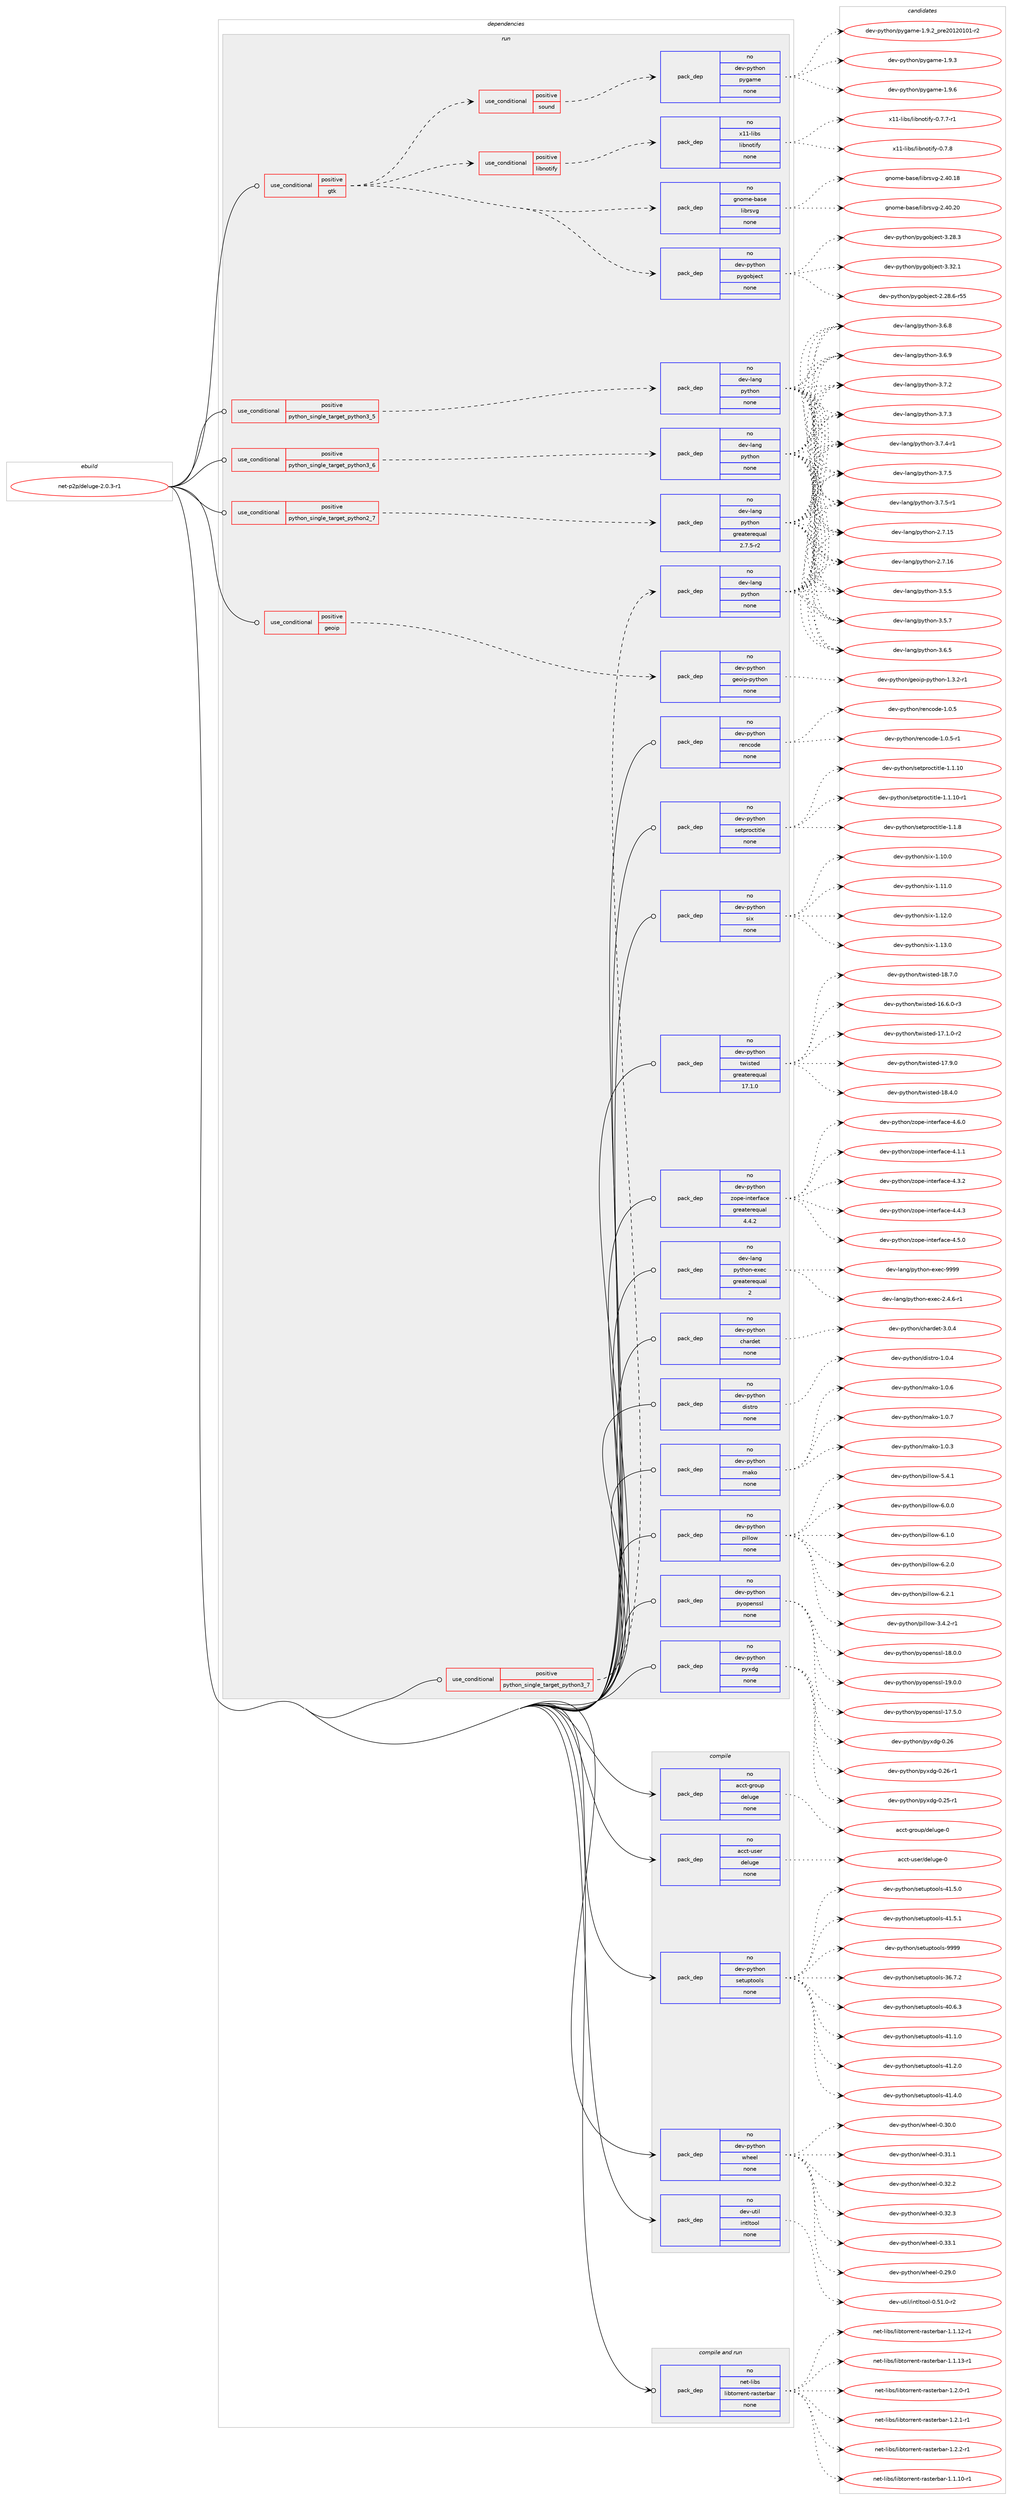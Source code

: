digraph prolog {

# *************
# Graph options
# *************

newrank=true;
concentrate=true;
compound=true;
graph [rankdir=LR,fontname=Helvetica,fontsize=10,ranksep=1.5];#, ranksep=2.5, nodesep=0.2];
edge  [arrowhead=vee];
node  [fontname=Helvetica,fontsize=10];

# **********
# The ebuild
# **********

subgraph cluster_leftcol {
color=gray;
rank=same;
label=<<i>ebuild</i>>;
id [label="net-p2p/deluge-2.0.3-r1", color=red, width=4, href="../net-p2p/deluge-2.0.3-r1.svg"];
}

# ****************
# The dependencies
# ****************

subgraph cluster_midcol {
color=gray;
label=<<i>dependencies</i>>;
subgraph cluster_compile {
fillcolor="#eeeeee";
style=filled;
label=<<i>compile</i>>;
subgraph pack620357 {
dependency839900 [label=<<TABLE BORDER="0" CELLBORDER="1" CELLSPACING="0" CELLPADDING="4" WIDTH="220"><TR><TD ROWSPAN="6" CELLPADDING="30">pack_dep</TD></TR><TR><TD WIDTH="110">no</TD></TR><TR><TD>acct-group</TD></TR><TR><TD>deluge</TD></TR><TR><TD>none</TD></TR><TR><TD></TD></TR></TABLE>>, shape=none, color=blue];
}
id:e -> dependency839900:w [weight=20,style="solid",arrowhead="vee"];
subgraph pack620358 {
dependency839901 [label=<<TABLE BORDER="0" CELLBORDER="1" CELLSPACING="0" CELLPADDING="4" WIDTH="220"><TR><TD ROWSPAN="6" CELLPADDING="30">pack_dep</TD></TR><TR><TD WIDTH="110">no</TD></TR><TR><TD>acct-user</TD></TR><TR><TD>deluge</TD></TR><TR><TD>none</TD></TR><TR><TD></TD></TR></TABLE>>, shape=none, color=blue];
}
id:e -> dependency839901:w [weight=20,style="solid",arrowhead="vee"];
subgraph pack620359 {
dependency839902 [label=<<TABLE BORDER="0" CELLBORDER="1" CELLSPACING="0" CELLPADDING="4" WIDTH="220"><TR><TD ROWSPAN="6" CELLPADDING="30">pack_dep</TD></TR><TR><TD WIDTH="110">no</TD></TR><TR><TD>dev-python</TD></TR><TR><TD>setuptools</TD></TR><TR><TD>none</TD></TR><TR><TD></TD></TR></TABLE>>, shape=none, color=blue];
}
id:e -> dependency839902:w [weight=20,style="solid",arrowhead="vee"];
subgraph pack620360 {
dependency839903 [label=<<TABLE BORDER="0" CELLBORDER="1" CELLSPACING="0" CELLPADDING="4" WIDTH="220"><TR><TD ROWSPAN="6" CELLPADDING="30">pack_dep</TD></TR><TR><TD WIDTH="110">no</TD></TR><TR><TD>dev-python</TD></TR><TR><TD>wheel</TD></TR><TR><TD>none</TD></TR><TR><TD></TD></TR></TABLE>>, shape=none, color=blue];
}
id:e -> dependency839903:w [weight=20,style="solid",arrowhead="vee"];
subgraph pack620361 {
dependency839904 [label=<<TABLE BORDER="0" CELLBORDER="1" CELLSPACING="0" CELLPADDING="4" WIDTH="220"><TR><TD ROWSPAN="6" CELLPADDING="30">pack_dep</TD></TR><TR><TD WIDTH="110">no</TD></TR><TR><TD>dev-util</TD></TR><TR><TD>intltool</TD></TR><TR><TD>none</TD></TR><TR><TD></TD></TR></TABLE>>, shape=none, color=blue];
}
id:e -> dependency839904:w [weight=20,style="solid",arrowhead="vee"];
}
subgraph cluster_compileandrun {
fillcolor="#eeeeee";
style=filled;
label=<<i>compile and run</i>>;
subgraph pack620362 {
dependency839905 [label=<<TABLE BORDER="0" CELLBORDER="1" CELLSPACING="0" CELLPADDING="4" WIDTH="220"><TR><TD ROWSPAN="6" CELLPADDING="30">pack_dep</TD></TR><TR><TD WIDTH="110">no</TD></TR><TR><TD>net-libs</TD></TR><TR><TD>libtorrent-rasterbar</TD></TR><TR><TD>none</TD></TR><TR><TD></TD></TR></TABLE>>, shape=none, color=blue];
}
id:e -> dependency839905:w [weight=20,style="solid",arrowhead="odotvee"];
}
subgraph cluster_run {
fillcolor="#eeeeee";
style=filled;
label=<<i>run</i>>;
subgraph cond204721 {
dependency839906 [label=<<TABLE BORDER="0" CELLBORDER="1" CELLSPACING="0" CELLPADDING="4"><TR><TD ROWSPAN="3" CELLPADDING="10">use_conditional</TD></TR><TR><TD>positive</TD></TR><TR><TD>geoip</TD></TR></TABLE>>, shape=none, color=red];
subgraph pack620363 {
dependency839907 [label=<<TABLE BORDER="0" CELLBORDER="1" CELLSPACING="0" CELLPADDING="4" WIDTH="220"><TR><TD ROWSPAN="6" CELLPADDING="30">pack_dep</TD></TR><TR><TD WIDTH="110">no</TD></TR><TR><TD>dev-python</TD></TR><TR><TD>geoip-python</TD></TR><TR><TD>none</TD></TR><TR><TD></TD></TR></TABLE>>, shape=none, color=blue];
}
dependency839906:e -> dependency839907:w [weight=20,style="dashed",arrowhead="vee"];
}
id:e -> dependency839906:w [weight=20,style="solid",arrowhead="odot"];
subgraph cond204722 {
dependency839908 [label=<<TABLE BORDER="0" CELLBORDER="1" CELLSPACING="0" CELLPADDING="4"><TR><TD ROWSPAN="3" CELLPADDING="10">use_conditional</TD></TR><TR><TD>positive</TD></TR><TR><TD>gtk</TD></TR></TABLE>>, shape=none, color=red];
subgraph cond204723 {
dependency839909 [label=<<TABLE BORDER="0" CELLBORDER="1" CELLSPACING="0" CELLPADDING="4"><TR><TD ROWSPAN="3" CELLPADDING="10">use_conditional</TD></TR><TR><TD>positive</TD></TR><TR><TD>sound</TD></TR></TABLE>>, shape=none, color=red];
subgraph pack620364 {
dependency839910 [label=<<TABLE BORDER="0" CELLBORDER="1" CELLSPACING="0" CELLPADDING="4" WIDTH="220"><TR><TD ROWSPAN="6" CELLPADDING="30">pack_dep</TD></TR><TR><TD WIDTH="110">no</TD></TR><TR><TD>dev-python</TD></TR><TR><TD>pygame</TD></TR><TR><TD>none</TD></TR><TR><TD></TD></TR></TABLE>>, shape=none, color=blue];
}
dependency839909:e -> dependency839910:w [weight=20,style="dashed",arrowhead="vee"];
}
dependency839908:e -> dependency839909:w [weight=20,style="dashed",arrowhead="vee"];
subgraph pack620365 {
dependency839911 [label=<<TABLE BORDER="0" CELLBORDER="1" CELLSPACING="0" CELLPADDING="4" WIDTH="220"><TR><TD ROWSPAN="6" CELLPADDING="30">pack_dep</TD></TR><TR><TD WIDTH="110">no</TD></TR><TR><TD>dev-python</TD></TR><TR><TD>pygobject</TD></TR><TR><TD>none</TD></TR><TR><TD></TD></TR></TABLE>>, shape=none, color=blue];
}
dependency839908:e -> dependency839911:w [weight=20,style="dashed",arrowhead="vee"];
subgraph pack620366 {
dependency839912 [label=<<TABLE BORDER="0" CELLBORDER="1" CELLSPACING="0" CELLPADDING="4" WIDTH="220"><TR><TD ROWSPAN="6" CELLPADDING="30">pack_dep</TD></TR><TR><TD WIDTH="110">no</TD></TR><TR><TD>gnome-base</TD></TR><TR><TD>librsvg</TD></TR><TR><TD>none</TD></TR><TR><TD></TD></TR></TABLE>>, shape=none, color=blue];
}
dependency839908:e -> dependency839912:w [weight=20,style="dashed",arrowhead="vee"];
subgraph cond204724 {
dependency839913 [label=<<TABLE BORDER="0" CELLBORDER="1" CELLSPACING="0" CELLPADDING="4"><TR><TD ROWSPAN="3" CELLPADDING="10">use_conditional</TD></TR><TR><TD>positive</TD></TR><TR><TD>libnotify</TD></TR></TABLE>>, shape=none, color=red];
subgraph pack620367 {
dependency839914 [label=<<TABLE BORDER="0" CELLBORDER="1" CELLSPACING="0" CELLPADDING="4" WIDTH="220"><TR><TD ROWSPAN="6" CELLPADDING="30">pack_dep</TD></TR><TR><TD WIDTH="110">no</TD></TR><TR><TD>x11-libs</TD></TR><TR><TD>libnotify</TD></TR><TR><TD>none</TD></TR><TR><TD></TD></TR></TABLE>>, shape=none, color=blue];
}
dependency839913:e -> dependency839914:w [weight=20,style="dashed",arrowhead="vee"];
}
dependency839908:e -> dependency839913:w [weight=20,style="dashed",arrowhead="vee"];
}
id:e -> dependency839908:w [weight=20,style="solid",arrowhead="odot"];
subgraph cond204725 {
dependency839915 [label=<<TABLE BORDER="0" CELLBORDER="1" CELLSPACING="0" CELLPADDING="4"><TR><TD ROWSPAN="3" CELLPADDING="10">use_conditional</TD></TR><TR><TD>positive</TD></TR><TR><TD>python_single_target_python2_7</TD></TR></TABLE>>, shape=none, color=red];
subgraph pack620368 {
dependency839916 [label=<<TABLE BORDER="0" CELLBORDER="1" CELLSPACING="0" CELLPADDING="4" WIDTH="220"><TR><TD ROWSPAN="6" CELLPADDING="30">pack_dep</TD></TR><TR><TD WIDTH="110">no</TD></TR><TR><TD>dev-lang</TD></TR><TR><TD>python</TD></TR><TR><TD>greaterequal</TD></TR><TR><TD>2.7.5-r2</TD></TR></TABLE>>, shape=none, color=blue];
}
dependency839915:e -> dependency839916:w [weight=20,style="dashed",arrowhead="vee"];
}
id:e -> dependency839915:w [weight=20,style="solid",arrowhead="odot"];
subgraph cond204726 {
dependency839917 [label=<<TABLE BORDER="0" CELLBORDER="1" CELLSPACING="0" CELLPADDING="4"><TR><TD ROWSPAN="3" CELLPADDING="10">use_conditional</TD></TR><TR><TD>positive</TD></TR><TR><TD>python_single_target_python3_5</TD></TR></TABLE>>, shape=none, color=red];
subgraph pack620369 {
dependency839918 [label=<<TABLE BORDER="0" CELLBORDER="1" CELLSPACING="0" CELLPADDING="4" WIDTH="220"><TR><TD ROWSPAN="6" CELLPADDING="30">pack_dep</TD></TR><TR><TD WIDTH="110">no</TD></TR><TR><TD>dev-lang</TD></TR><TR><TD>python</TD></TR><TR><TD>none</TD></TR><TR><TD></TD></TR></TABLE>>, shape=none, color=blue];
}
dependency839917:e -> dependency839918:w [weight=20,style="dashed",arrowhead="vee"];
}
id:e -> dependency839917:w [weight=20,style="solid",arrowhead="odot"];
subgraph cond204727 {
dependency839919 [label=<<TABLE BORDER="0" CELLBORDER="1" CELLSPACING="0" CELLPADDING="4"><TR><TD ROWSPAN="3" CELLPADDING="10">use_conditional</TD></TR><TR><TD>positive</TD></TR><TR><TD>python_single_target_python3_6</TD></TR></TABLE>>, shape=none, color=red];
subgraph pack620370 {
dependency839920 [label=<<TABLE BORDER="0" CELLBORDER="1" CELLSPACING="0" CELLPADDING="4" WIDTH="220"><TR><TD ROWSPAN="6" CELLPADDING="30">pack_dep</TD></TR><TR><TD WIDTH="110">no</TD></TR><TR><TD>dev-lang</TD></TR><TR><TD>python</TD></TR><TR><TD>none</TD></TR><TR><TD></TD></TR></TABLE>>, shape=none, color=blue];
}
dependency839919:e -> dependency839920:w [weight=20,style="dashed",arrowhead="vee"];
}
id:e -> dependency839919:w [weight=20,style="solid",arrowhead="odot"];
subgraph cond204728 {
dependency839921 [label=<<TABLE BORDER="0" CELLBORDER="1" CELLSPACING="0" CELLPADDING="4"><TR><TD ROWSPAN="3" CELLPADDING="10">use_conditional</TD></TR><TR><TD>positive</TD></TR><TR><TD>python_single_target_python3_7</TD></TR></TABLE>>, shape=none, color=red];
subgraph pack620371 {
dependency839922 [label=<<TABLE BORDER="0" CELLBORDER="1" CELLSPACING="0" CELLPADDING="4" WIDTH="220"><TR><TD ROWSPAN="6" CELLPADDING="30">pack_dep</TD></TR><TR><TD WIDTH="110">no</TD></TR><TR><TD>dev-lang</TD></TR><TR><TD>python</TD></TR><TR><TD>none</TD></TR><TR><TD></TD></TR></TABLE>>, shape=none, color=blue];
}
dependency839921:e -> dependency839922:w [weight=20,style="dashed",arrowhead="vee"];
}
id:e -> dependency839921:w [weight=20,style="solid",arrowhead="odot"];
subgraph pack620372 {
dependency839923 [label=<<TABLE BORDER="0" CELLBORDER="1" CELLSPACING="0" CELLPADDING="4" WIDTH="220"><TR><TD ROWSPAN="6" CELLPADDING="30">pack_dep</TD></TR><TR><TD WIDTH="110">no</TD></TR><TR><TD>dev-lang</TD></TR><TR><TD>python-exec</TD></TR><TR><TD>greaterequal</TD></TR><TR><TD>2</TD></TR></TABLE>>, shape=none, color=blue];
}
id:e -> dependency839923:w [weight=20,style="solid",arrowhead="odot"];
subgraph pack620373 {
dependency839924 [label=<<TABLE BORDER="0" CELLBORDER="1" CELLSPACING="0" CELLPADDING="4" WIDTH="220"><TR><TD ROWSPAN="6" CELLPADDING="30">pack_dep</TD></TR><TR><TD WIDTH="110">no</TD></TR><TR><TD>dev-python</TD></TR><TR><TD>chardet</TD></TR><TR><TD>none</TD></TR><TR><TD></TD></TR></TABLE>>, shape=none, color=blue];
}
id:e -> dependency839924:w [weight=20,style="solid",arrowhead="odot"];
subgraph pack620374 {
dependency839925 [label=<<TABLE BORDER="0" CELLBORDER="1" CELLSPACING="0" CELLPADDING="4" WIDTH="220"><TR><TD ROWSPAN="6" CELLPADDING="30">pack_dep</TD></TR><TR><TD WIDTH="110">no</TD></TR><TR><TD>dev-python</TD></TR><TR><TD>distro</TD></TR><TR><TD>none</TD></TR><TR><TD></TD></TR></TABLE>>, shape=none, color=blue];
}
id:e -> dependency839925:w [weight=20,style="solid",arrowhead="odot"];
subgraph pack620375 {
dependency839926 [label=<<TABLE BORDER="0" CELLBORDER="1" CELLSPACING="0" CELLPADDING="4" WIDTH="220"><TR><TD ROWSPAN="6" CELLPADDING="30">pack_dep</TD></TR><TR><TD WIDTH="110">no</TD></TR><TR><TD>dev-python</TD></TR><TR><TD>mako</TD></TR><TR><TD>none</TD></TR><TR><TD></TD></TR></TABLE>>, shape=none, color=blue];
}
id:e -> dependency839926:w [weight=20,style="solid",arrowhead="odot"];
subgraph pack620376 {
dependency839927 [label=<<TABLE BORDER="0" CELLBORDER="1" CELLSPACING="0" CELLPADDING="4" WIDTH="220"><TR><TD ROWSPAN="6" CELLPADDING="30">pack_dep</TD></TR><TR><TD WIDTH="110">no</TD></TR><TR><TD>dev-python</TD></TR><TR><TD>pillow</TD></TR><TR><TD>none</TD></TR><TR><TD></TD></TR></TABLE>>, shape=none, color=blue];
}
id:e -> dependency839927:w [weight=20,style="solid",arrowhead="odot"];
subgraph pack620377 {
dependency839928 [label=<<TABLE BORDER="0" CELLBORDER="1" CELLSPACING="0" CELLPADDING="4" WIDTH="220"><TR><TD ROWSPAN="6" CELLPADDING="30">pack_dep</TD></TR><TR><TD WIDTH="110">no</TD></TR><TR><TD>dev-python</TD></TR><TR><TD>pyopenssl</TD></TR><TR><TD>none</TD></TR><TR><TD></TD></TR></TABLE>>, shape=none, color=blue];
}
id:e -> dependency839928:w [weight=20,style="solid",arrowhead="odot"];
subgraph pack620378 {
dependency839929 [label=<<TABLE BORDER="0" CELLBORDER="1" CELLSPACING="0" CELLPADDING="4" WIDTH="220"><TR><TD ROWSPAN="6" CELLPADDING="30">pack_dep</TD></TR><TR><TD WIDTH="110">no</TD></TR><TR><TD>dev-python</TD></TR><TR><TD>pyxdg</TD></TR><TR><TD>none</TD></TR><TR><TD></TD></TR></TABLE>>, shape=none, color=blue];
}
id:e -> dependency839929:w [weight=20,style="solid",arrowhead="odot"];
subgraph pack620379 {
dependency839930 [label=<<TABLE BORDER="0" CELLBORDER="1" CELLSPACING="0" CELLPADDING="4" WIDTH="220"><TR><TD ROWSPAN="6" CELLPADDING="30">pack_dep</TD></TR><TR><TD WIDTH="110">no</TD></TR><TR><TD>dev-python</TD></TR><TR><TD>rencode</TD></TR><TR><TD>none</TD></TR><TR><TD></TD></TR></TABLE>>, shape=none, color=blue];
}
id:e -> dependency839930:w [weight=20,style="solid",arrowhead="odot"];
subgraph pack620380 {
dependency839931 [label=<<TABLE BORDER="0" CELLBORDER="1" CELLSPACING="0" CELLPADDING="4" WIDTH="220"><TR><TD ROWSPAN="6" CELLPADDING="30">pack_dep</TD></TR><TR><TD WIDTH="110">no</TD></TR><TR><TD>dev-python</TD></TR><TR><TD>setproctitle</TD></TR><TR><TD>none</TD></TR><TR><TD></TD></TR></TABLE>>, shape=none, color=blue];
}
id:e -> dependency839931:w [weight=20,style="solid",arrowhead="odot"];
subgraph pack620381 {
dependency839932 [label=<<TABLE BORDER="0" CELLBORDER="1" CELLSPACING="0" CELLPADDING="4" WIDTH="220"><TR><TD ROWSPAN="6" CELLPADDING="30">pack_dep</TD></TR><TR><TD WIDTH="110">no</TD></TR><TR><TD>dev-python</TD></TR><TR><TD>six</TD></TR><TR><TD>none</TD></TR><TR><TD></TD></TR></TABLE>>, shape=none, color=blue];
}
id:e -> dependency839932:w [weight=20,style="solid",arrowhead="odot"];
subgraph pack620382 {
dependency839933 [label=<<TABLE BORDER="0" CELLBORDER="1" CELLSPACING="0" CELLPADDING="4" WIDTH="220"><TR><TD ROWSPAN="6" CELLPADDING="30">pack_dep</TD></TR><TR><TD WIDTH="110">no</TD></TR><TR><TD>dev-python</TD></TR><TR><TD>twisted</TD></TR><TR><TD>greaterequal</TD></TR><TR><TD>17.1.0</TD></TR></TABLE>>, shape=none, color=blue];
}
id:e -> dependency839933:w [weight=20,style="solid",arrowhead="odot"];
subgraph pack620383 {
dependency839934 [label=<<TABLE BORDER="0" CELLBORDER="1" CELLSPACING="0" CELLPADDING="4" WIDTH="220"><TR><TD ROWSPAN="6" CELLPADDING="30">pack_dep</TD></TR><TR><TD WIDTH="110">no</TD></TR><TR><TD>dev-python</TD></TR><TR><TD>zope-interface</TD></TR><TR><TD>greaterequal</TD></TR><TR><TD>4.4.2</TD></TR></TABLE>>, shape=none, color=blue];
}
id:e -> dependency839934:w [weight=20,style="solid",arrowhead="odot"];
}
}

# **************
# The candidates
# **************

subgraph cluster_choices {
rank=same;
color=gray;
label=<<i>candidates</i>>;

subgraph choice620357 {
color=black;
nodesep=1;
choice97999911645103114111117112471001011081171031014548 [label="acct-group/deluge-0", color=red, width=4,href="../acct-group/deluge-0.svg"];
dependency839900:e -> choice97999911645103114111117112471001011081171031014548:w [style=dotted,weight="100"];
}
subgraph choice620358 {
color=black;
nodesep=1;
choice97999911645117115101114471001011081171031014548 [label="acct-user/deluge-0", color=red, width=4,href="../acct-user/deluge-0.svg"];
dependency839901:e -> choice97999911645117115101114471001011081171031014548:w [style=dotted,weight="100"];
}
subgraph choice620359 {
color=black;
nodesep=1;
choice100101118451121211161041111104711510111611711211611111110811545515446554650 [label="dev-python/setuptools-36.7.2", color=red, width=4,href="../dev-python/setuptools-36.7.2.svg"];
choice100101118451121211161041111104711510111611711211611111110811545524846544651 [label="dev-python/setuptools-40.6.3", color=red, width=4,href="../dev-python/setuptools-40.6.3.svg"];
choice100101118451121211161041111104711510111611711211611111110811545524946494648 [label="dev-python/setuptools-41.1.0", color=red, width=4,href="../dev-python/setuptools-41.1.0.svg"];
choice100101118451121211161041111104711510111611711211611111110811545524946504648 [label="dev-python/setuptools-41.2.0", color=red, width=4,href="../dev-python/setuptools-41.2.0.svg"];
choice100101118451121211161041111104711510111611711211611111110811545524946524648 [label="dev-python/setuptools-41.4.0", color=red, width=4,href="../dev-python/setuptools-41.4.0.svg"];
choice100101118451121211161041111104711510111611711211611111110811545524946534648 [label="dev-python/setuptools-41.5.0", color=red, width=4,href="../dev-python/setuptools-41.5.0.svg"];
choice100101118451121211161041111104711510111611711211611111110811545524946534649 [label="dev-python/setuptools-41.5.1", color=red, width=4,href="../dev-python/setuptools-41.5.1.svg"];
choice10010111845112121116104111110471151011161171121161111111081154557575757 [label="dev-python/setuptools-9999", color=red, width=4,href="../dev-python/setuptools-9999.svg"];
dependency839902:e -> choice100101118451121211161041111104711510111611711211611111110811545515446554650:w [style=dotted,weight="100"];
dependency839902:e -> choice100101118451121211161041111104711510111611711211611111110811545524846544651:w [style=dotted,weight="100"];
dependency839902:e -> choice100101118451121211161041111104711510111611711211611111110811545524946494648:w [style=dotted,weight="100"];
dependency839902:e -> choice100101118451121211161041111104711510111611711211611111110811545524946504648:w [style=dotted,weight="100"];
dependency839902:e -> choice100101118451121211161041111104711510111611711211611111110811545524946524648:w [style=dotted,weight="100"];
dependency839902:e -> choice100101118451121211161041111104711510111611711211611111110811545524946534648:w [style=dotted,weight="100"];
dependency839902:e -> choice100101118451121211161041111104711510111611711211611111110811545524946534649:w [style=dotted,weight="100"];
dependency839902:e -> choice10010111845112121116104111110471151011161171121161111111081154557575757:w [style=dotted,weight="100"];
}
subgraph choice620360 {
color=black;
nodesep=1;
choice100101118451121211161041111104711910410110110845484650574648 [label="dev-python/wheel-0.29.0", color=red, width=4,href="../dev-python/wheel-0.29.0.svg"];
choice100101118451121211161041111104711910410110110845484651484648 [label="dev-python/wheel-0.30.0", color=red, width=4,href="../dev-python/wheel-0.30.0.svg"];
choice100101118451121211161041111104711910410110110845484651494649 [label="dev-python/wheel-0.31.1", color=red, width=4,href="../dev-python/wheel-0.31.1.svg"];
choice100101118451121211161041111104711910410110110845484651504650 [label="dev-python/wheel-0.32.2", color=red, width=4,href="../dev-python/wheel-0.32.2.svg"];
choice100101118451121211161041111104711910410110110845484651504651 [label="dev-python/wheel-0.32.3", color=red, width=4,href="../dev-python/wheel-0.32.3.svg"];
choice100101118451121211161041111104711910410110110845484651514649 [label="dev-python/wheel-0.33.1", color=red, width=4,href="../dev-python/wheel-0.33.1.svg"];
dependency839903:e -> choice100101118451121211161041111104711910410110110845484650574648:w [style=dotted,weight="100"];
dependency839903:e -> choice100101118451121211161041111104711910410110110845484651484648:w [style=dotted,weight="100"];
dependency839903:e -> choice100101118451121211161041111104711910410110110845484651494649:w [style=dotted,weight="100"];
dependency839903:e -> choice100101118451121211161041111104711910410110110845484651504650:w [style=dotted,weight="100"];
dependency839903:e -> choice100101118451121211161041111104711910410110110845484651504651:w [style=dotted,weight="100"];
dependency839903:e -> choice100101118451121211161041111104711910410110110845484651514649:w [style=dotted,weight="100"];
}
subgraph choice620361 {
color=black;
nodesep=1;
choice1001011184511711610510847105110116108116111111108454846534946484511450 [label="dev-util/intltool-0.51.0-r2", color=red, width=4,href="../dev-util/intltool-0.51.0-r2.svg"];
dependency839904:e -> choice1001011184511711610510847105110116108116111111108454846534946484511450:w [style=dotted,weight="100"];
}
subgraph choice620362 {
color=black;
nodesep=1;
choice1101011164510810598115471081059811611111411410111011645114971151161011149897114454946494649484511449 [label="net-libs/libtorrent-rasterbar-1.1.10-r1", color=red, width=4,href="../net-libs/libtorrent-rasterbar-1.1.10-r1.svg"];
choice1101011164510810598115471081059811611111411410111011645114971151161011149897114454946494649504511449 [label="net-libs/libtorrent-rasterbar-1.1.12-r1", color=red, width=4,href="../net-libs/libtorrent-rasterbar-1.1.12-r1.svg"];
choice1101011164510810598115471081059811611111411410111011645114971151161011149897114454946494649514511449 [label="net-libs/libtorrent-rasterbar-1.1.13-r1", color=red, width=4,href="../net-libs/libtorrent-rasterbar-1.1.13-r1.svg"];
choice11010111645108105981154710810598116111114114101110116451149711511610111498971144549465046484511449 [label="net-libs/libtorrent-rasterbar-1.2.0-r1", color=red, width=4,href="../net-libs/libtorrent-rasterbar-1.2.0-r1.svg"];
choice11010111645108105981154710810598116111114114101110116451149711511610111498971144549465046494511449 [label="net-libs/libtorrent-rasterbar-1.2.1-r1", color=red, width=4,href="../net-libs/libtorrent-rasterbar-1.2.1-r1.svg"];
choice11010111645108105981154710810598116111114114101110116451149711511610111498971144549465046504511449 [label="net-libs/libtorrent-rasterbar-1.2.2-r1", color=red, width=4,href="../net-libs/libtorrent-rasterbar-1.2.2-r1.svg"];
dependency839905:e -> choice1101011164510810598115471081059811611111411410111011645114971151161011149897114454946494649484511449:w [style=dotted,weight="100"];
dependency839905:e -> choice1101011164510810598115471081059811611111411410111011645114971151161011149897114454946494649504511449:w [style=dotted,weight="100"];
dependency839905:e -> choice1101011164510810598115471081059811611111411410111011645114971151161011149897114454946494649514511449:w [style=dotted,weight="100"];
dependency839905:e -> choice11010111645108105981154710810598116111114114101110116451149711511610111498971144549465046484511449:w [style=dotted,weight="100"];
dependency839905:e -> choice11010111645108105981154710810598116111114114101110116451149711511610111498971144549465046494511449:w [style=dotted,weight="100"];
dependency839905:e -> choice11010111645108105981154710810598116111114114101110116451149711511610111498971144549465046504511449:w [style=dotted,weight="100"];
}
subgraph choice620363 {
color=black;
nodesep=1;
choice1001011184511212111610411111047103101111105112451121211161041111104549465146504511449 [label="dev-python/geoip-python-1.3.2-r1", color=red, width=4,href="../dev-python/geoip-python-1.3.2-r1.svg"];
dependency839907:e -> choice1001011184511212111610411111047103101111105112451121211161041111104549465146504511449:w [style=dotted,weight="100"];
}
subgraph choice620364 {
color=black;
nodesep=1;
choice1001011184511212111610411111047112121103971091014549465746509511211410150484950484948494511450 [label="dev-python/pygame-1.9.2_pre20120101-r2", color=red, width=4,href="../dev-python/pygame-1.9.2_pre20120101-r2.svg"];
choice100101118451121211161041111104711212110397109101454946574651 [label="dev-python/pygame-1.9.3", color=red, width=4,href="../dev-python/pygame-1.9.3.svg"];
choice100101118451121211161041111104711212110397109101454946574654 [label="dev-python/pygame-1.9.6", color=red, width=4,href="../dev-python/pygame-1.9.6.svg"];
dependency839910:e -> choice1001011184511212111610411111047112121103971091014549465746509511211410150484950484948494511450:w [style=dotted,weight="100"];
dependency839910:e -> choice100101118451121211161041111104711212110397109101454946574651:w [style=dotted,weight="100"];
dependency839910:e -> choice100101118451121211161041111104711212110397109101454946574654:w [style=dotted,weight="100"];
}
subgraph choice620365 {
color=black;
nodesep=1;
choice1001011184511212111610411111047112121103111981061019911645504650564654451145353 [label="dev-python/pygobject-2.28.6-r55", color=red, width=4,href="../dev-python/pygobject-2.28.6-r55.svg"];
choice1001011184511212111610411111047112121103111981061019911645514650564651 [label="dev-python/pygobject-3.28.3", color=red, width=4,href="../dev-python/pygobject-3.28.3.svg"];
choice1001011184511212111610411111047112121103111981061019911645514651504649 [label="dev-python/pygobject-3.32.1", color=red, width=4,href="../dev-python/pygobject-3.32.1.svg"];
dependency839911:e -> choice1001011184511212111610411111047112121103111981061019911645504650564654451145353:w [style=dotted,weight="100"];
dependency839911:e -> choice1001011184511212111610411111047112121103111981061019911645514650564651:w [style=dotted,weight="100"];
dependency839911:e -> choice1001011184511212111610411111047112121103111981061019911645514651504649:w [style=dotted,weight="100"];
}
subgraph choice620366 {
color=black;
nodesep=1;
choice10311011110910145989711510147108105981141151181034550465248464956 [label="gnome-base/librsvg-2.40.18", color=red, width=4,href="../gnome-base/librsvg-2.40.18.svg"];
choice10311011110910145989711510147108105981141151181034550465248465048 [label="gnome-base/librsvg-2.40.20", color=red, width=4,href="../gnome-base/librsvg-2.40.20.svg"];
dependency839912:e -> choice10311011110910145989711510147108105981141151181034550465248464956:w [style=dotted,weight="100"];
dependency839912:e -> choice10311011110910145989711510147108105981141151181034550465248465048:w [style=dotted,weight="100"];
}
subgraph choice620367 {
color=black;
nodesep=1;
choice1204949451081059811547108105981101111161051021214548465546554511449 [label="x11-libs/libnotify-0.7.7-r1", color=red, width=4,href="../x11-libs/libnotify-0.7.7-r1.svg"];
choice120494945108105981154710810598110111116105102121454846554656 [label="x11-libs/libnotify-0.7.8", color=red, width=4,href="../x11-libs/libnotify-0.7.8.svg"];
dependency839914:e -> choice1204949451081059811547108105981101111161051021214548465546554511449:w [style=dotted,weight="100"];
dependency839914:e -> choice120494945108105981154710810598110111116105102121454846554656:w [style=dotted,weight="100"];
}
subgraph choice620368 {
color=black;
nodesep=1;
choice10010111845108971101034711212111610411111045504655464953 [label="dev-lang/python-2.7.15", color=red, width=4,href="../dev-lang/python-2.7.15.svg"];
choice10010111845108971101034711212111610411111045504655464954 [label="dev-lang/python-2.7.16", color=red, width=4,href="../dev-lang/python-2.7.16.svg"];
choice100101118451089711010347112121116104111110455146534653 [label="dev-lang/python-3.5.5", color=red, width=4,href="../dev-lang/python-3.5.5.svg"];
choice100101118451089711010347112121116104111110455146534655 [label="dev-lang/python-3.5.7", color=red, width=4,href="../dev-lang/python-3.5.7.svg"];
choice100101118451089711010347112121116104111110455146544653 [label="dev-lang/python-3.6.5", color=red, width=4,href="../dev-lang/python-3.6.5.svg"];
choice100101118451089711010347112121116104111110455146544656 [label="dev-lang/python-3.6.8", color=red, width=4,href="../dev-lang/python-3.6.8.svg"];
choice100101118451089711010347112121116104111110455146544657 [label="dev-lang/python-3.6.9", color=red, width=4,href="../dev-lang/python-3.6.9.svg"];
choice100101118451089711010347112121116104111110455146554650 [label="dev-lang/python-3.7.2", color=red, width=4,href="../dev-lang/python-3.7.2.svg"];
choice100101118451089711010347112121116104111110455146554651 [label="dev-lang/python-3.7.3", color=red, width=4,href="../dev-lang/python-3.7.3.svg"];
choice1001011184510897110103471121211161041111104551465546524511449 [label="dev-lang/python-3.7.4-r1", color=red, width=4,href="../dev-lang/python-3.7.4-r1.svg"];
choice100101118451089711010347112121116104111110455146554653 [label="dev-lang/python-3.7.5", color=red, width=4,href="../dev-lang/python-3.7.5.svg"];
choice1001011184510897110103471121211161041111104551465546534511449 [label="dev-lang/python-3.7.5-r1", color=red, width=4,href="../dev-lang/python-3.7.5-r1.svg"];
dependency839916:e -> choice10010111845108971101034711212111610411111045504655464953:w [style=dotted,weight="100"];
dependency839916:e -> choice10010111845108971101034711212111610411111045504655464954:w [style=dotted,weight="100"];
dependency839916:e -> choice100101118451089711010347112121116104111110455146534653:w [style=dotted,weight="100"];
dependency839916:e -> choice100101118451089711010347112121116104111110455146534655:w [style=dotted,weight="100"];
dependency839916:e -> choice100101118451089711010347112121116104111110455146544653:w [style=dotted,weight="100"];
dependency839916:e -> choice100101118451089711010347112121116104111110455146544656:w [style=dotted,weight="100"];
dependency839916:e -> choice100101118451089711010347112121116104111110455146544657:w [style=dotted,weight="100"];
dependency839916:e -> choice100101118451089711010347112121116104111110455146554650:w [style=dotted,weight="100"];
dependency839916:e -> choice100101118451089711010347112121116104111110455146554651:w [style=dotted,weight="100"];
dependency839916:e -> choice1001011184510897110103471121211161041111104551465546524511449:w [style=dotted,weight="100"];
dependency839916:e -> choice100101118451089711010347112121116104111110455146554653:w [style=dotted,weight="100"];
dependency839916:e -> choice1001011184510897110103471121211161041111104551465546534511449:w [style=dotted,weight="100"];
}
subgraph choice620369 {
color=black;
nodesep=1;
choice10010111845108971101034711212111610411111045504655464953 [label="dev-lang/python-2.7.15", color=red, width=4,href="../dev-lang/python-2.7.15.svg"];
choice10010111845108971101034711212111610411111045504655464954 [label="dev-lang/python-2.7.16", color=red, width=4,href="../dev-lang/python-2.7.16.svg"];
choice100101118451089711010347112121116104111110455146534653 [label="dev-lang/python-3.5.5", color=red, width=4,href="../dev-lang/python-3.5.5.svg"];
choice100101118451089711010347112121116104111110455146534655 [label="dev-lang/python-3.5.7", color=red, width=4,href="../dev-lang/python-3.5.7.svg"];
choice100101118451089711010347112121116104111110455146544653 [label="dev-lang/python-3.6.5", color=red, width=4,href="../dev-lang/python-3.6.5.svg"];
choice100101118451089711010347112121116104111110455146544656 [label="dev-lang/python-3.6.8", color=red, width=4,href="../dev-lang/python-3.6.8.svg"];
choice100101118451089711010347112121116104111110455146544657 [label="dev-lang/python-3.6.9", color=red, width=4,href="../dev-lang/python-3.6.9.svg"];
choice100101118451089711010347112121116104111110455146554650 [label="dev-lang/python-3.7.2", color=red, width=4,href="../dev-lang/python-3.7.2.svg"];
choice100101118451089711010347112121116104111110455146554651 [label="dev-lang/python-3.7.3", color=red, width=4,href="../dev-lang/python-3.7.3.svg"];
choice1001011184510897110103471121211161041111104551465546524511449 [label="dev-lang/python-3.7.4-r1", color=red, width=4,href="../dev-lang/python-3.7.4-r1.svg"];
choice100101118451089711010347112121116104111110455146554653 [label="dev-lang/python-3.7.5", color=red, width=4,href="../dev-lang/python-3.7.5.svg"];
choice1001011184510897110103471121211161041111104551465546534511449 [label="dev-lang/python-3.7.5-r1", color=red, width=4,href="../dev-lang/python-3.7.5-r1.svg"];
dependency839918:e -> choice10010111845108971101034711212111610411111045504655464953:w [style=dotted,weight="100"];
dependency839918:e -> choice10010111845108971101034711212111610411111045504655464954:w [style=dotted,weight="100"];
dependency839918:e -> choice100101118451089711010347112121116104111110455146534653:w [style=dotted,weight="100"];
dependency839918:e -> choice100101118451089711010347112121116104111110455146534655:w [style=dotted,weight="100"];
dependency839918:e -> choice100101118451089711010347112121116104111110455146544653:w [style=dotted,weight="100"];
dependency839918:e -> choice100101118451089711010347112121116104111110455146544656:w [style=dotted,weight="100"];
dependency839918:e -> choice100101118451089711010347112121116104111110455146544657:w [style=dotted,weight="100"];
dependency839918:e -> choice100101118451089711010347112121116104111110455146554650:w [style=dotted,weight="100"];
dependency839918:e -> choice100101118451089711010347112121116104111110455146554651:w [style=dotted,weight="100"];
dependency839918:e -> choice1001011184510897110103471121211161041111104551465546524511449:w [style=dotted,weight="100"];
dependency839918:e -> choice100101118451089711010347112121116104111110455146554653:w [style=dotted,weight="100"];
dependency839918:e -> choice1001011184510897110103471121211161041111104551465546534511449:w [style=dotted,weight="100"];
}
subgraph choice620370 {
color=black;
nodesep=1;
choice10010111845108971101034711212111610411111045504655464953 [label="dev-lang/python-2.7.15", color=red, width=4,href="../dev-lang/python-2.7.15.svg"];
choice10010111845108971101034711212111610411111045504655464954 [label="dev-lang/python-2.7.16", color=red, width=4,href="../dev-lang/python-2.7.16.svg"];
choice100101118451089711010347112121116104111110455146534653 [label="dev-lang/python-3.5.5", color=red, width=4,href="../dev-lang/python-3.5.5.svg"];
choice100101118451089711010347112121116104111110455146534655 [label="dev-lang/python-3.5.7", color=red, width=4,href="../dev-lang/python-3.5.7.svg"];
choice100101118451089711010347112121116104111110455146544653 [label="dev-lang/python-3.6.5", color=red, width=4,href="../dev-lang/python-3.6.5.svg"];
choice100101118451089711010347112121116104111110455146544656 [label="dev-lang/python-3.6.8", color=red, width=4,href="../dev-lang/python-3.6.8.svg"];
choice100101118451089711010347112121116104111110455146544657 [label="dev-lang/python-3.6.9", color=red, width=4,href="../dev-lang/python-3.6.9.svg"];
choice100101118451089711010347112121116104111110455146554650 [label="dev-lang/python-3.7.2", color=red, width=4,href="../dev-lang/python-3.7.2.svg"];
choice100101118451089711010347112121116104111110455146554651 [label="dev-lang/python-3.7.3", color=red, width=4,href="../dev-lang/python-3.7.3.svg"];
choice1001011184510897110103471121211161041111104551465546524511449 [label="dev-lang/python-3.7.4-r1", color=red, width=4,href="../dev-lang/python-3.7.4-r1.svg"];
choice100101118451089711010347112121116104111110455146554653 [label="dev-lang/python-3.7.5", color=red, width=4,href="../dev-lang/python-3.7.5.svg"];
choice1001011184510897110103471121211161041111104551465546534511449 [label="dev-lang/python-3.7.5-r1", color=red, width=4,href="../dev-lang/python-3.7.5-r1.svg"];
dependency839920:e -> choice10010111845108971101034711212111610411111045504655464953:w [style=dotted,weight="100"];
dependency839920:e -> choice10010111845108971101034711212111610411111045504655464954:w [style=dotted,weight="100"];
dependency839920:e -> choice100101118451089711010347112121116104111110455146534653:w [style=dotted,weight="100"];
dependency839920:e -> choice100101118451089711010347112121116104111110455146534655:w [style=dotted,weight="100"];
dependency839920:e -> choice100101118451089711010347112121116104111110455146544653:w [style=dotted,weight="100"];
dependency839920:e -> choice100101118451089711010347112121116104111110455146544656:w [style=dotted,weight="100"];
dependency839920:e -> choice100101118451089711010347112121116104111110455146544657:w [style=dotted,weight="100"];
dependency839920:e -> choice100101118451089711010347112121116104111110455146554650:w [style=dotted,weight="100"];
dependency839920:e -> choice100101118451089711010347112121116104111110455146554651:w [style=dotted,weight="100"];
dependency839920:e -> choice1001011184510897110103471121211161041111104551465546524511449:w [style=dotted,weight="100"];
dependency839920:e -> choice100101118451089711010347112121116104111110455146554653:w [style=dotted,weight="100"];
dependency839920:e -> choice1001011184510897110103471121211161041111104551465546534511449:w [style=dotted,weight="100"];
}
subgraph choice620371 {
color=black;
nodesep=1;
choice10010111845108971101034711212111610411111045504655464953 [label="dev-lang/python-2.7.15", color=red, width=4,href="../dev-lang/python-2.7.15.svg"];
choice10010111845108971101034711212111610411111045504655464954 [label="dev-lang/python-2.7.16", color=red, width=4,href="../dev-lang/python-2.7.16.svg"];
choice100101118451089711010347112121116104111110455146534653 [label="dev-lang/python-3.5.5", color=red, width=4,href="../dev-lang/python-3.5.5.svg"];
choice100101118451089711010347112121116104111110455146534655 [label="dev-lang/python-3.5.7", color=red, width=4,href="../dev-lang/python-3.5.7.svg"];
choice100101118451089711010347112121116104111110455146544653 [label="dev-lang/python-3.6.5", color=red, width=4,href="../dev-lang/python-3.6.5.svg"];
choice100101118451089711010347112121116104111110455146544656 [label="dev-lang/python-3.6.8", color=red, width=4,href="../dev-lang/python-3.6.8.svg"];
choice100101118451089711010347112121116104111110455146544657 [label="dev-lang/python-3.6.9", color=red, width=4,href="../dev-lang/python-3.6.9.svg"];
choice100101118451089711010347112121116104111110455146554650 [label="dev-lang/python-3.7.2", color=red, width=4,href="../dev-lang/python-3.7.2.svg"];
choice100101118451089711010347112121116104111110455146554651 [label="dev-lang/python-3.7.3", color=red, width=4,href="../dev-lang/python-3.7.3.svg"];
choice1001011184510897110103471121211161041111104551465546524511449 [label="dev-lang/python-3.7.4-r1", color=red, width=4,href="../dev-lang/python-3.7.4-r1.svg"];
choice100101118451089711010347112121116104111110455146554653 [label="dev-lang/python-3.7.5", color=red, width=4,href="../dev-lang/python-3.7.5.svg"];
choice1001011184510897110103471121211161041111104551465546534511449 [label="dev-lang/python-3.7.5-r1", color=red, width=4,href="../dev-lang/python-3.7.5-r1.svg"];
dependency839922:e -> choice10010111845108971101034711212111610411111045504655464953:w [style=dotted,weight="100"];
dependency839922:e -> choice10010111845108971101034711212111610411111045504655464954:w [style=dotted,weight="100"];
dependency839922:e -> choice100101118451089711010347112121116104111110455146534653:w [style=dotted,weight="100"];
dependency839922:e -> choice100101118451089711010347112121116104111110455146534655:w [style=dotted,weight="100"];
dependency839922:e -> choice100101118451089711010347112121116104111110455146544653:w [style=dotted,weight="100"];
dependency839922:e -> choice100101118451089711010347112121116104111110455146544656:w [style=dotted,weight="100"];
dependency839922:e -> choice100101118451089711010347112121116104111110455146544657:w [style=dotted,weight="100"];
dependency839922:e -> choice100101118451089711010347112121116104111110455146554650:w [style=dotted,weight="100"];
dependency839922:e -> choice100101118451089711010347112121116104111110455146554651:w [style=dotted,weight="100"];
dependency839922:e -> choice1001011184510897110103471121211161041111104551465546524511449:w [style=dotted,weight="100"];
dependency839922:e -> choice100101118451089711010347112121116104111110455146554653:w [style=dotted,weight="100"];
dependency839922:e -> choice1001011184510897110103471121211161041111104551465546534511449:w [style=dotted,weight="100"];
}
subgraph choice620372 {
color=black;
nodesep=1;
choice10010111845108971101034711212111610411111045101120101994550465246544511449 [label="dev-lang/python-exec-2.4.6-r1", color=red, width=4,href="../dev-lang/python-exec-2.4.6-r1.svg"];
choice10010111845108971101034711212111610411111045101120101994557575757 [label="dev-lang/python-exec-9999", color=red, width=4,href="../dev-lang/python-exec-9999.svg"];
dependency839923:e -> choice10010111845108971101034711212111610411111045101120101994550465246544511449:w [style=dotted,weight="100"];
dependency839923:e -> choice10010111845108971101034711212111610411111045101120101994557575757:w [style=dotted,weight="100"];
}
subgraph choice620373 {
color=black;
nodesep=1;
choice10010111845112121116104111110479910497114100101116455146484652 [label="dev-python/chardet-3.0.4", color=red, width=4,href="../dev-python/chardet-3.0.4.svg"];
dependency839924:e -> choice10010111845112121116104111110479910497114100101116455146484652:w [style=dotted,weight="100"];
}
subgraph choice620374 {
color=black;
nodesep=1;
choice1001011184511212111610411111047100105115116114111454946484652 [label="dev-python/distro-1.0.4", color=red, width=4,href="../dev-python/distro-1.0.4.svg"];
dependency839925:e -> choice1001011184511212111610411111047100105115116114111454946484652:w [style=dotted,weight="100"];
}
subgraph choice620375 {
color=black;
nodesep=1;
choice100101118451121211161041111104710997107111454946484651 [label="dev-python/mako-1.0.3", color=red, width=4,href="../dev-python/mako-1.0.3.svg"];
choice100101118451121211161041111104710997107111454946484654 [label="dev-python/mako-1.0.6", color=red, width=4,href="../dev-python/mako-1.0.6.svg"];
choice100101118451121211161041111104710997107111454946484655 [label="dev-python/mako-1.0.7", color=red, width=4,href="../dev-python/mako-1.0.7.svg"];
dependency839926:e -> choice100101118451121211161041111104710997107111454946484651:w [style=dotted,weight="100"];
dependency839926:e -> choice100101118451121211161041111104710997107111454946484654:w [style=dotted,weight="100"];
dependency839926:e -> choice100101118451121211161041111104710997107111454946484655:w [style=dotted,weight="100"];
}
subgraph choice620376 {
color=black;
nodesep=1;
choice10010111845112121116104111110471121051081081111194551465246504511449 [label="dev-python/pillow-3.4.2-r1", color=red, width=4,href="../dev-python/pillow-3.4.2-r1.svg"];
choice1001011184511212111610411111047112105108108111119455346524649 [label="dev-python/pillow-5.4.1", color=red, width=4,href="../dev-python/pillow-5.4.1.svg"];
choice1001011184511212111610411111047112105108108111119455446484648 [label="dev-python/pillow-6.0.0", color=red, width=4,href="../dev-python/pillow-6.0.0.svg"];
choice1001011184511212111610411111047112105108108111119455446494648 [label="dev-python/pillow-6.1.0", color=red, width=4,href="../dev-python/pillow-6.1.0.svg"];
choice1001011184511212111610411111047112105108108111119455446504648 [label="dev-python/pillow-6.2.0", color=red, width=4,href="../dev-python/pillow-6.2.0.svg"];
choice1001011184511212111610411111047112105108108111119455446504649 [label="dev-python/pillow-6.2.1", color=red, width=4,href="../dev-python/pillow-6.2.1.svg"];
dependency839927:e -> choice10010111845112121116104111110471121051081081111194551465246504511449:w [style=dotted,weight="100"];
dependency839927:e -> choice1001011184511212111610411111047112105108108111119455346524649:w [style=dotted,weight="100"];
dependency839927:e -> choice1001011184511212111610411111047112105108108111119455446484648:w [style=dotted,weight="100"];
dependency839927:e -> choice1001011184511212111610411111047112105108108111119455446494648:w [style=dotted,weight="100"];
dependency839927:e -> choice1001011184511212111610411111047112105108108111119455446504648:w [style=dotted,weight="100"];
dependency839927:e -> choice1001011184511212111610411111047112105108108111119455446504649:w [style=dotted,weight="100"];
}
subgraph choice620377 {
color=black;
nodesep=1;
choice100101118451121211161041111104711212111111210111011511510845495546534648 [label="dev-python/pyopenssl-17.5.0", color=red, width=4,href="../dev-python/pyopenssl-17.5.0.svg"];
choice100101118451121211161041111104711212111111210111011511510845495646484648 [label="dev-python/pyopenssl-18.0.0", color=red, width=4,href="../dev-python/pyopenssl-18.0.0.svg"];
choice100101118451121211161041111104711212111111210111011511510845495746484648 [label="dev-python/pyopenssl-19.0.0", color=red, width=4,href="../dev-python/pyopenssl-19.0.0.svg"];
dependency839928:e -> choice100101118451121211161041111104711212111111210111011511510845495546534648:w [style=dotted,weight="100"];
dependency839928:e -> choice100101118451121211161041111104711212111111210111011511510845495646484648:w [style=dotted,weight="100"];
dependency839928:e -> choice100101118451121211161041111104711212111111210111011511510845495746484648:w [style=dotted,weight="100"];
}
subgraph choice620378 {
color=black;
nodesep=1;
choice100101118451121211161041111104711212112010010345484650534511449 [label="dev-python/pyxdg-0.25-r1", color=red, width=4,href="../dev-python/pyxdg-0.25-r1.svg"];
choice10010111845112121116104111110471121211201001034548465054 [label="dev-python/pyxdg-0.26", color=red, width=4,href="../dev-python/pyxdg-0.26.svg"];
choice100101118451121211161041111104711212112010010345484650544511449 [label="dev-python/pyxdg-0.26-r1", color=red, width=4,href="../dev-python/pyxdg-0.26-r1.svg"];
dependency839929:e -> choice100101118451121211161041111104711212112010010345484650534511449:w [style=dotted,weight="100"];
dependency839929:e -> choice10010111845112121116104111110471121211201001034548465054:w [style=dotted,weight="100"];
dependency839929:e -> choice100101118451121211161041111104711212112010010345484650544511449:w [style=dotted,weight="100"];
}
subgraph choice620379 {
color=black;
nodesep=1;
choice100101118451121211161041111104711410111099111100101454946484653 [label="dev-python/rencode-1.0.5", color=red, width=4,href="../dev-python/rencode-1.0.5.svg"];
choice1001011184511212111610411111047114101110991111001014549464846534511449 [label="dev-python/rencode-1.0.5-r1", color=red, width=4,href="../dev-python/rencode-1.0.5-r1.svg"];
dependency839930:e -> choice100101118451121211161041111104711410111099111100101454946484653:w [style=dotted,weight="100"];
dependency839930:e -> choice1001011184511212111610411111047114101110991111001014549464846534511449:w [style=dotted,weight="100"];
}
subgraph choice620380 {
color=black;
nodesep=1;
choice10010111845112121116104111110471151011161121141119911610511610810145494649464948 [label="dev-python/setproctitle-1.1.10", color=red, width=4,href="../dev-python/setproctitle-1.1.10.svg"];
choice100101118451121211161041111104711510111611211411199116105116108101454946494649484511449 [label="dev-python/setproctitle-1.1.10-r1", color=red, width=4,href="../dev-python/setproctitle-1.1.10-r1.svg"];
choice100101118451121211161041111104711510111611211411199116105116108101454946494656 [label="dev-python/setproctitle-1.1.8", color=red, width=4,href="../dev-python/setproctitle-1.1.8.svg"];
dependency839931:e -> choice10010111845112121116104111110471151011161121141119911610511610810145494649464948:w [style=dotted,weight="100"];
dependency839931:e -> choice100101118451121211161041111104711510111611211411199116105116108101454946494649484511449:w [style=dotted,weight="100"];
dependency839931:e -> choice100101118451121211161041111104711510111611211411199116105116108101454946494656:w [style=dotted,weight="100"];
}
subgraph choice620381 {
color=black;
nodesep=1;
choice100101118451121211161041111104711510512045494649484648 [label="dev-python/six-1.10.0", color=red, width=4,href="../dev-python/six-1.10.0.svg"];
choice100101118451121211161041111104711510512045494649494648 [label="dev-python/six-1.11.0", color=red, width=4,href="../dev-python/six-1.11.0.svg"];
choice100101118451121211161041111104711510512045494649504648 [label="dev-python/six-1.12.0", color=red, width=4,href="../dev-python/six-1.12.0.svg"];
choice100101118451121211161041111104711510512045494649514648 [label="dev-python/six-1.13.0", color=red, width=4,href="../dev-python/six-1.13.0.svg"];
dependency839932:e -> choice100101118451121211161041111104711510512045494649484648:w [style=dotted,weight="100"];
dependency839932:e -> choice100101118451121211161041111104711510512045494649494648:w [style=dotted,weight="100"];
dependency839932:e -> choice100101118451121211161041111104711510512045494649504648:w [style=dotted,weight="100"];
dependency839932:e -> choice100101118451121211161041111104711510512045494649514648:w [style=dotted,weight="100"];
}
subgraph choice620382 {
color=black;
nodesep=1;
choice1001011184511212111610411111047116119105115116101100454954465446484511451 [label="dev-python/twisted-16.6.0-r3", color=red, width=4,href="../dev-python/twisted-16.6.0-r3.svg"];
choice1001011184511212111610411111047116119105115116101100454955464946484511450 [label="dev-python/twisted-17.1.0-r2", color=red, width=4,href="../dev-python/twisted-17.1.0-r2.svg"];
choice100101118451121211161041111104711611910511511610110045495546574648 [label="dev-python/twisted-17.9.0", color=red, width=4,href="../dev-python/twisted-17.9.0.svg"];
choice100101118451121211161041111104711611910511511610110045495646524648 [label="dev-python/twisted-18.4.0", color=red, width=4,href="../dev-python/twisted-18.4.0.svg"];
choice100101118451121211161041111104711611910511511610110045495646554648 [label="dev-python/twisted-18.7.0", color=red, width=4,href="../dev-python/twisted-18.7.0.svg"];
dependency839933:e -> choice1001011184511212111610411111047116119105115116101100454954465446484511451:w [style=dotted,weight="100"];
dependency839933:e -> choice1001011184511212111610411111047116119105115116101100454955464946484511450:w [style=dotted,weight="100"];
dependency839933:e -> choice100101118451121211161041111104711611910511511610110045495546574648:w [style=dotted,weight="100"];
dependency839933:e -> choice100101118451121211161041111104711611910511511610110045495646524648:w [style=dotted,weight="100"];
dependency839933:e -> choice100101118451121211161041111104711611910511511610110045495646554648:w [style=dotted,weight="100"];
}
subgraph choice620383 {
color=black;
nodesep=1;
choice1001011184511212111610411111047122111112101451051101161011141029799101455246494649 [label="dev-python/zope-interface-4.1.1", color=red, width=4,href="../dev-python/zope-interface-4.1.1.svg"];
choice1001011184511212111610411111047122111112101451051101161011141029799101455246514650 [label="dev-python/zope-interface-4.3.2", color=red, width=4,href="../dev-python/zope-interface-4.3.2.svg"];
choice1001011184511212111610411111047122111112101451051101161011141029799101455246524651 [label="dev-python/zope-interface-4.4.3", color=red, width=4,href="../dev-python/zope-interface-4.4.3.svg"];
choice1001011184511212111610411111047122111112101451051101161011141029799101455246534648 [label="dev-python/zope-interface-4.5.0", color=red, width=4,href="../dev-python/zope-interface-4.5.0.svg"];
choice1001011184511212111610411111047122111112101451051101161011141029799101455246544648 [label="dev-python/zope-interface-4.6.0", color=red, width=4,href="../dev-python/zope-interface-4.6.0.svg"];
dependency839934:e -> choice1001011184511212111610411111047122111112101451051101161011141029799101455246494649:w [style=dotted,weight="100"];
dependency839934:e -> choice1001011184511212111610411111047122111112101451051101161011141029799101455246514650:w [style=dotted,weight="100"];
dependency839934:e -> choice1001011184511212111610411111047122111112101451051101161011141029799101455246524651:w [style=dotted,weight="100"];
dependency839934:e -> choice1001011184511212111610411111047122111112101451051101161011141029799101455246534648:w [style=dotted,weight="100"];
dependency839934:e -> choice1001011184511212111610411111047122111112101451051101161011141029799101455246544648:w [style=dotted,weight="100"];
}
}

}
